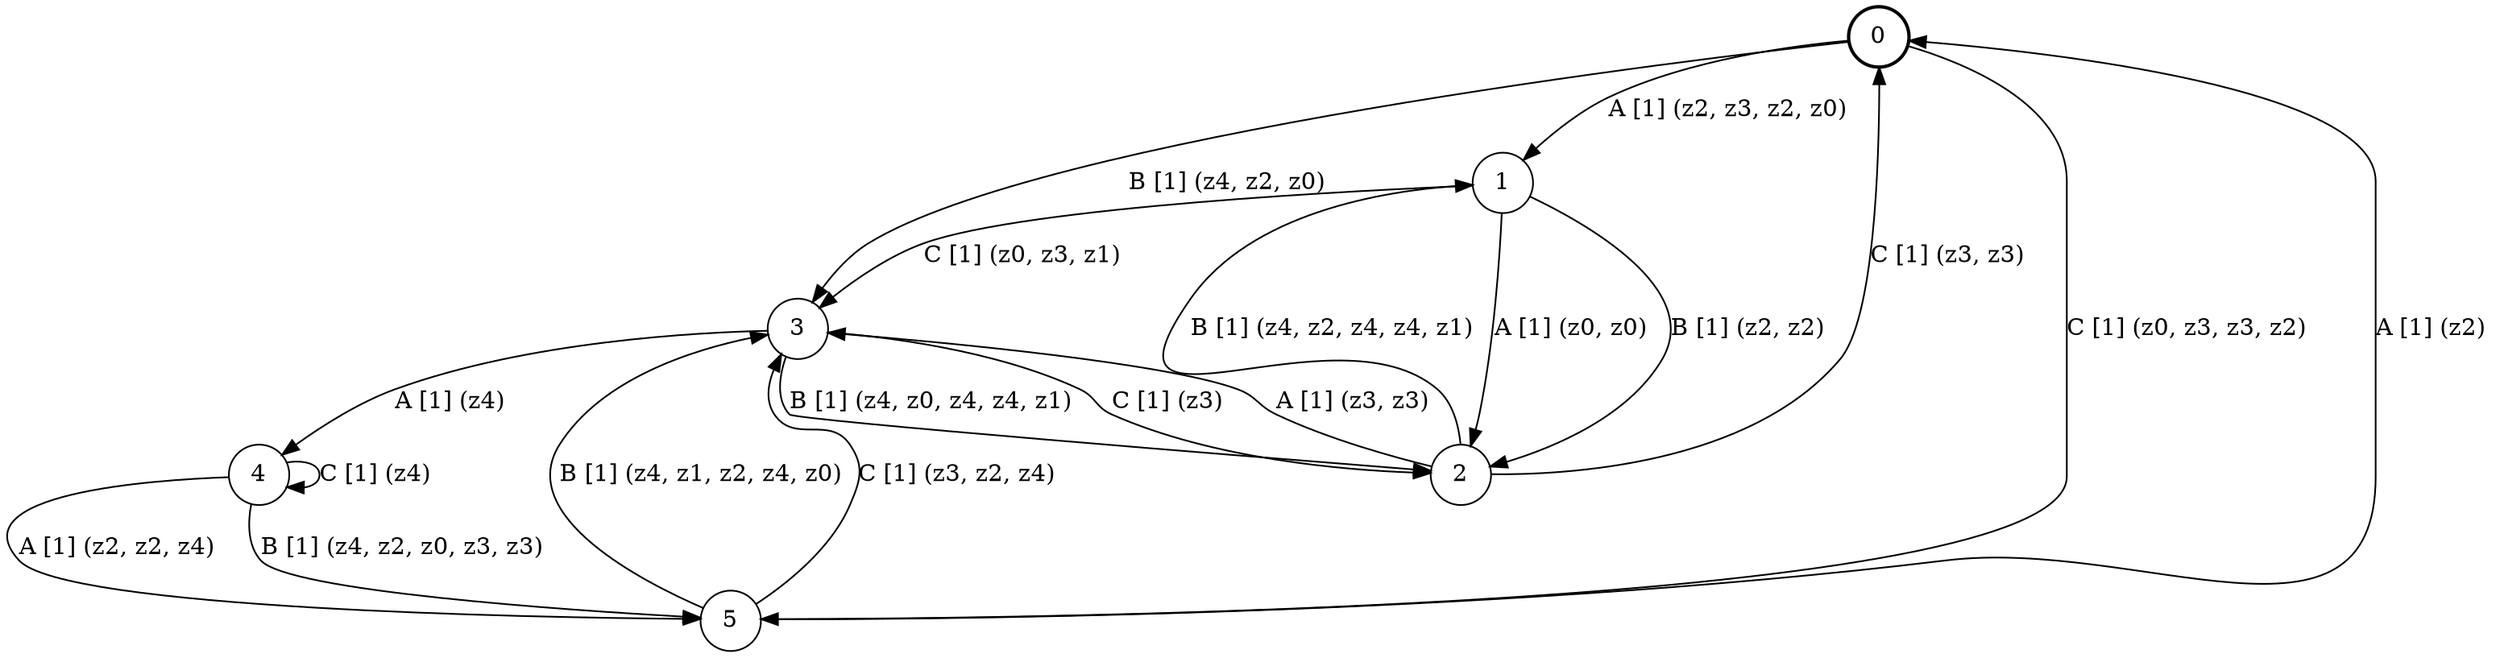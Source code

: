 # generated file, don't try to modify
# command: dot -Tpng <filename> > tree.png
digraph Automaton {
    node [shape = circle];
    0 [style = "bold"];
    0 -> 1 [label = "A [1] (z2, z3, z2, z0) "];
    0 -> 3 [label = "B [1] (z4, z2, z0) "];
    0 -> 5 [label = "C [1] (z0, z3, z3, z2) "];
    1 -> 2 [label = "A [1] (z0, z0) "];
    1 -> 2 [label = "B [1] (z2, z2) "];
    1 -> 3 [label = "C [1] (z0, z3, z1) "];
    2 -> 3 [label = "A [1] (z3, z3) "];
    2 -> 1 [label = "B [1] (z4, z2, z4, z4, z1) "];
    2 -> 0 [label = "C [1] (z3, z3) "];
    3 -> 4 [label = "A [1] (z4) "];
    3 -> 2 [label = "B [1] (z4, z0, z4, z4, z1) "];
    3 -> 2 [label = "C [1] (z3) "];
    4 -> 5 [label = "A [1] (z2, z2, z4) "];
    4 -> 5 [label = "B [1] (z4, z2, z0, z3, z3) "];
    4 -> 4 [label = "C [1] (z4) "];
    5 -> 0 [label = "A [1] (z2) "];
    5 -> 3 [label = "B [1] (z4, z1, z2, z4, z0) "];
    5 -> 3 [label = "C [1] (z3, z2, z4) "];
}
